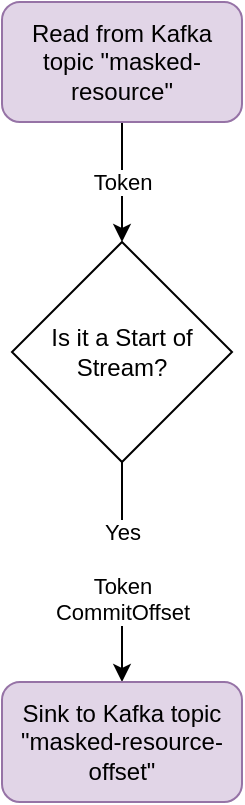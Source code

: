 <mxfile version="14.6.13" type="device"><diagram id="GE2m5Yi6xnZ4zjnAvtHM" name="Page-1"><mxGraphModel dx="2062" dy="1123" grid="1" gridSize="10" guides="1" tooltips="1" connect="1" arrows="1" fold="1" page="1" pageScale="1" pageWidth="827" pageHeight="1169" math="0" shadow="0"><root><mxCell id="0"/><mxCell id="1" parent="0"/><mxCell id="_NYT8iIuiL_bh3gpjAGF-2" value="&lt;div&gt;Token&lt;/div&gt;" style="edgeStyle=orthogonalEdgeStyle;rounded=0;orthogonalLoop=1;jettySize=auto;html=1;exitX=0.5;exitY=1;exitDx=0;exitDy=0;entryX=0.5;entryY=0;entryDx=0;entryDy=0;" parent="1" source="_NYT8iIuiL_bh3gpjAGF-1" target="_NYT8iIuiL_bh3gpjAGF-3" edge="1"><mxGeometry relative="1" as="geometry"><mxPoint x="380" y="320" as="targetPoint"/></mxGeometry></mxCell><mxCell id="_NYT8iIuiL_bh3gpjAGF-1" value="Read from Kafka topic &quot;masked-resource&quot;" style="rounded=1;whiteSpace=wrap;html=1;fillColor=#e1d5e7;strokeColor=#9673a6;" parent="1" vertex="1"><mxGeometry x="320" y="200" width="120" height="60" as="geometry"/></mxCell><mxCell id="_NYT8iIuiL_bh3gpjAGF-8" value="Yes&lt;br&gt;&lt;br&gt;Token&lt;br&gt;CommitOffset" style="edgeStyle=orthogonalEdgeStyle;rounded=0;orthogonalLoop=1;jettySize=auto;html=1;exitX=0.5;exitY=1;exitDx=0;exitDy=0;entryX=0.5;entryY=0;entryDx=0;entryDy=0;labelBackgroundColor=#ffffff;" parent="1" source="_NYT8iIuiL_bh3gpjAGF-3" target="_NYT8iIuiL_bh3gpjAGF-5" edge="1"><mxGeometry relative="1" as="geometry"/></mxCell><mxCell id="_NYT8iIuiL_bh3gpjAGF-3" value="Is it a Start of Stream?" style="rhombus;whiteSpace=wrap;html=1;" parent="1" vertex="1"><mxGeometry x="325" y="320" width="110" height="110" as="geometry"/></mxCell><mxCell id="_NYT8iIuiL_bh3gpjAGF-5" value="Sink to Kafka topic &quot;masked-resource-offset&quot;" style="rounded=1;whiteSpace=wrap;html=1;fillColor=#e1d5e7;strokeColor=#9673a6;" parent="1" vertex="1"><mxGeometry x="320" y="540" width="120" height="60" as="geometry"/></mxCell></root></mxGraphModel></diagram></mxfile>